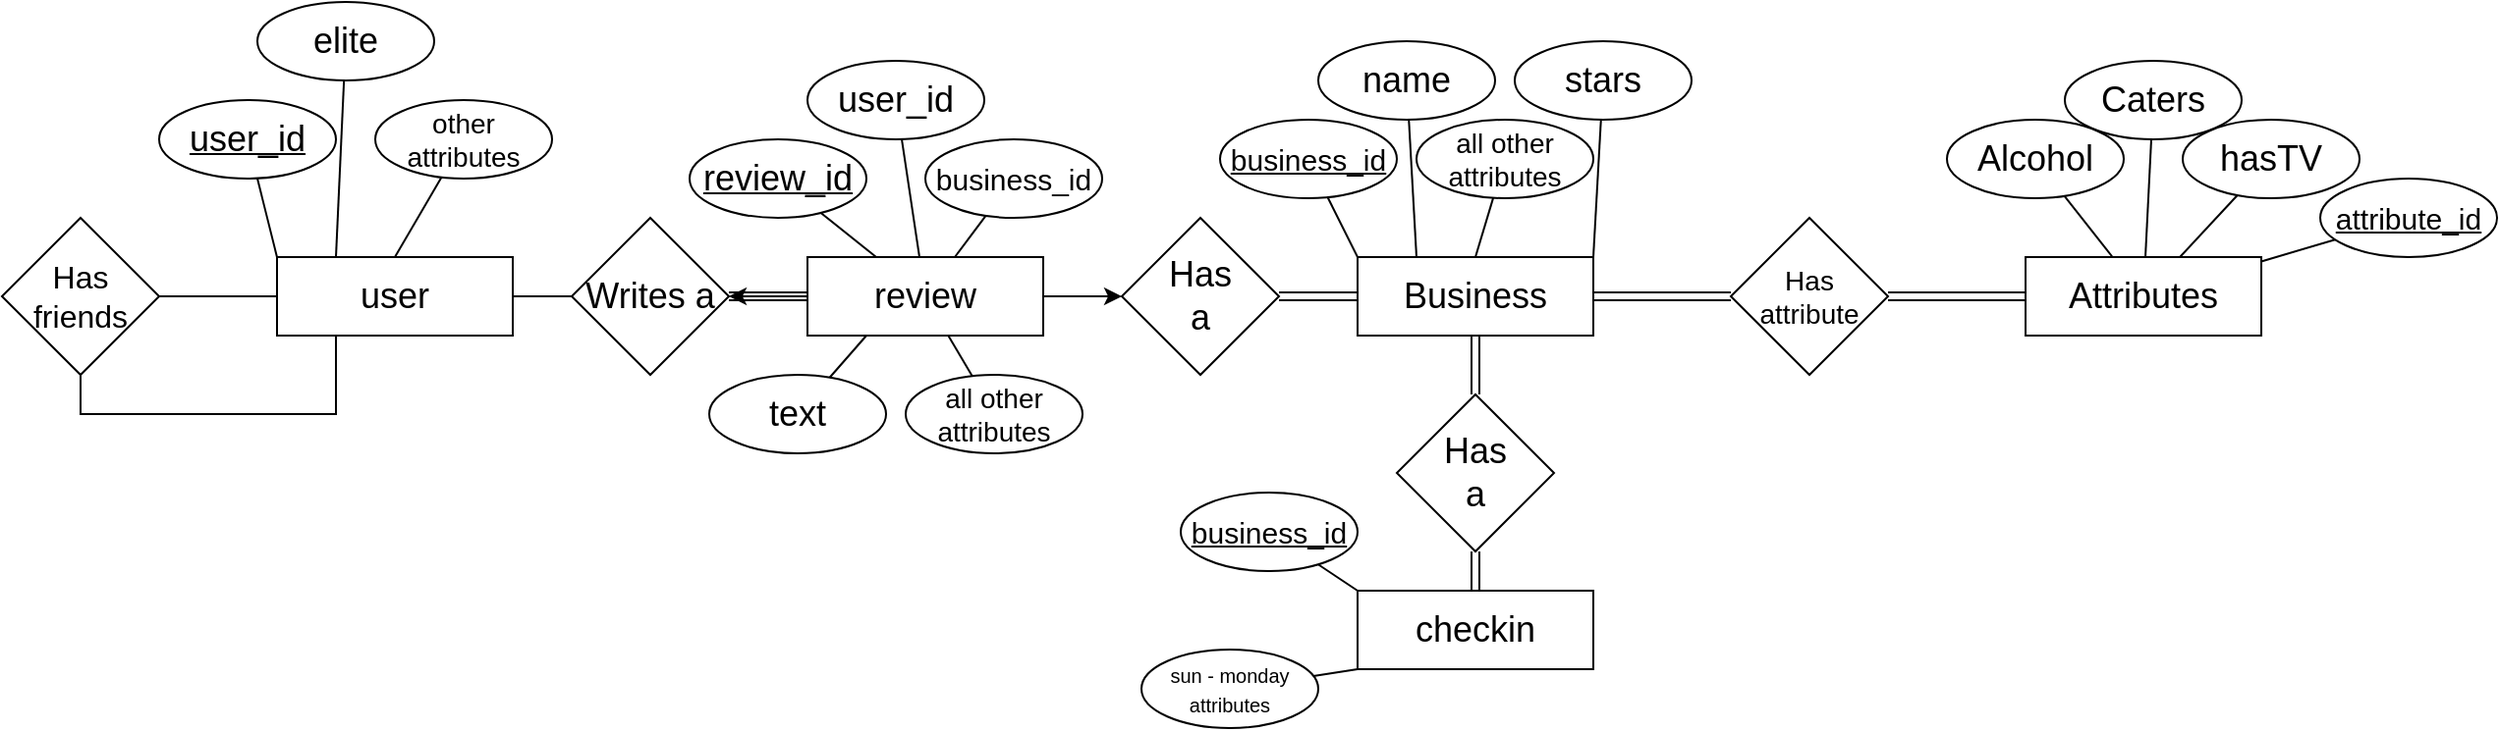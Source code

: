 <mxfile version="24.5.1" type="github">
  <diagram name="Page-1" id="tA-DCPR7xs3mkb7LWjER">
    <mxGraphModel dx="2284" dy="754" grid="1" gridSize="10" guides="1" tooltips="1" connect="1" arrows="1" fold="1" page="1" pageScale="1" pageWidth="850" pageHeight="1100" math="0" shadow="0">
      <root>
        <mxCell id="0" />
        <mxCell id="1" parent="0" />
        <mxCell id="1GO8dZoF6yERBsI8h4hM-31" style="edgeStyle=orthogonalEdgeStyle;rounded=0;orthogonalLoop=1;jettySize=auto;html=1;exitX=0.5;exitY=1;exitDx=0;exitDy=0;shape=link;" parent="1" source="1GO8dZoF6yERBsI8h4hM-2" target="1GO8dZoF6yERBsI8h4hM-30" edge="1">
          <mxGeometry relative="1" as="geometry" />
        </mxCell>
        <mxCell id="AokPKxqXHjxlIk5qfDZU-5" style="edgeStyle=orthogonalEdgeStyle;rounded=0;orthogonalLoop=1;jettySize=auto;html=1;exitX=0;exitY=0.5;exitDx=0;exitDy=0;entryX=1;entryY=0.5;entryDx=0;entryDy=0;shape=link;" parent="1" source="1GO8dZoF6yERBsI8h4hM-2" target="AokPKxqXHjxlIk5qfDZU-4" edge="1">
          <mxGeometry relative="1" as="geometry" />
        </mxCell>
        <mxCell id="AokPKxqXHjxlIk5qfDZU-29" style="edgeStyle=orthogonalEdgeStyle;rounded=0;orthogonalLoop=1;jettySize=auto;html=1;exitX=1;exitY=0.5;exitDx=0;exitDy=0;entryX=0;entryY=0.5;entryDx=0;entryDy=0;endArrow=none;endFill=0;shape=link;" parent="1" source="1GO8dZoF6yERBsI8h4hM-2" target="AokPKxqXHjxlIk5qfDZU-28" edge="1">
          <mxGeometry relative="1" as="geometry" />
        </mxCell>
        <mxCell id="1GO8dZoF6yERBsI8h4hM-2" value="&lt;font style=&quot;font-size: 18px;&quot;&gt;Business&lt;/font&gt;" style="rounded=0;whiteSpace=wrap;html=1;" parent="1" vertex="1">
          <mxGeometry x="40" y="360" width="120" height="40" as="geometry" />
        </mxCell>
        <mxCell id="1GO8dZoF6yERBsI8h4hM-10" value="&lt;font size=&quot;1&quot;&gt;&lt;u style=&quot;font-size: 15px;&quot;&gt;business_id&lt;/u&gt;&lt;/font&gt;" style="ellipse;whiteSpace=wrap;html=1;" parent="1" vertex="1">
          <mxGeometry x="-30" y="290" width="90" height="40" as="geometry" />
        </mxCell>
        <mxCell id="1GO8dZoF6yERBsI8h4hM-12" value="" style="endArrow=none;html=1;rounded=0;exitX=0;exitY=0;exitDx=0;exitDy=0;" parent="1" source="1GO8dZoF6yERBsI8h4hM-2" target="1GO8dZoF6yERBsI8h4hM-10" edge="1">
          <mxGeometry width="50" height="50" relative="1" as="geometry">
            <mxPoint x="250" y="410" as="sourcePoint" />
            <mxPoint x="300" y="360" as="targetPoint" />
          </mxGeometry>
        </mxCell>
        <mxCell id="1GO8dZoF6yERBsI8h4hM-13" value="&lt;font style=&quot;font-size: 18px;&quot;&gt;name&lt;/font&gt;" style="ellipse;whiteSpace=wrap;html=1;" parent="1" vertex="1">
          <mxGeometry x="20" y="250" width="90" height="40" as="geometry" />
        </mxCell>
        <mxCell id="1GO8dZoF6yERBsI8h4hM-14" value="" style="endArrow=none;html=1;rounded=0;entryX=0.25;entryY=0;entryDx=0;entryDy=0;" parent="1" source="1GO8dZoF6yERBsI8h4hM-13" target="1GO8dZoF6yERBsI8h4hM-2" edge="1">
          <mxGeometry width="50" height="50" relative="1" as="geometry">
            <mxPoint x="250" y="410" as="sourcePoint" />
            <mxPoint x="300" y="360" as="targetPoint" />
          </mxGeometry>
        </mxCell>
        <mxCell id="1GO8dZoF6yERBsI8h4hM-25" value="&lt;font style=&quot;font-size: 14px;&quot;&gt;all other attributes&lt;br&gt;&lt;/font&gt;" style="ellipse;whiteSpace=wrap;html=1;" parent="1" vertex="1">
          <mxGeometry x="70" y="290" width="90" height="40" as="geometry" />
        </mxCell>
        <mxCell id="1GO8dZoF6yERBsI8h4hM-26" value="" style="endArrow=none;html=1;rounded=0;exitX=0.5;exitY=0;exitDx=0;exitDy=0;" parent="1" source="1GO8dZoF6yERBsI8h4hM-2" target="1GO8dZoF6yERBsI8h4hM-25" edge="1">
          <mxGeometry width="50" height="50" relative="1" as="geometry">
            <mxPoint x="250" y="410" as="sourcePoint" />
            <mxPoint x="300" y="360" as="targetPoint" />
          </mxGeometry>
        </mxCell>
        <mxCell id="1GO8dZoF6yERBsI8h4hM-27" value="&lt;font style=&quot;font-size: 18px;&quot;&gt;stars&lt;/font&gt;" style="ellipse;whiteSpace=wrap;html=1;" parent="1" vertex="1">
          <mxGeometry x="120" y="250" width="90" height="40" as="geometry" />
        </mxCell>
        <mxCell id="1GO8dZoF6yERBsI8h4hM-28" value="" style="endArrow=none;html=1;rounded=0;exitX=1;exitY=0;exitDx=0;exitDy=0;" parent="1" source="1GO8dZoF6yERBsI8h4hM-2" target="1GO8dZoF6yERBsI8h4hM-27" edge="1">
          <mxGeometry width="50" height="50" relative="1" as="geometry">
            <mxPoint x="250" y="410" as="sourcePoint" />
            <mxPoint x="300" y="360" as="targetPoint" />
          </mxGeometry>
        </mxCell>
        <mxCell id="1GO8dZoF6yERBsI8h4hM-32" style="edgeStyle=orthogonalEdgeStyle;rounded=0;orthogonalLoop=1;jettySize=auto;html=1;exitX=0.5;exitY=0;exitDx=0;exitDy=0;shape=link;" parent="1" source="1GO8dZoF6yERBsI8h4hM-29" target="1GO8dZoF6yERBsI8h4hM-30" edge="1">
          <mxGeometry relative="1" as="geometry" />
        </mxCell>
        <mxCell id="1GO8dZoF6yERBsI8h4hM-29" value="&lt;font style=&quot;font-size: 18px;&quot;&gt;checkin&lt;/font&gt;" style="rounded=0;whiteSpace=wrap;html=1;" parent="1" vertex="1">
          <mxGeometry x="40" y="530" width="120" height="40" as="geometry" />
        </mxCell>
        <mxCell id="1GO8dZoF6yERBsI8h4hM-30" value="&lt;div&gt;&lt;font style=&quot;font-size: 18px;&quot;&gt;Has&lt;/font&gt;&lt;/div&gt;&lt;div&gt;&lt;font style=&quot;font-size: 18px;&quot;&gt;a&lt;br&gt;&lt;/font&gt;&lt;/div&gt;" style="rhombus;whiteSpace=wrap;html=1;" parent="1" vertex="1">
          <mxGeometry x="60" y="430" width="80" height="80" as="geometry" />
        </mxCell>
        <mxCell id="1GO8dZoF6yERBsI8h4hM-33" value="&lt;font size=&quot;1&quot;&gt;&lt;u style=&quot;font-size: 15px;&quot;&gt;business_id&lt;/u&gt;&lt;/font&gt;" style="ellipse;whiteSpace=wrap;html=1;" parent="1" vertex="1">
          <mxGeometry x="-50" y="480" width="90" height="40" as="geometry" />
        </mxCell>
        <mxCell id="1GO8dZoF6yERBsI8h4hM-34" value="" style="endArrow=none;html=1;rounded=0;entryX=0;entryY=0;entryDx=0;entryDy=0;" parent="1" source="1GO8dZoF6yERBsI8h4hM-33" target="1GO8dZoF6yERBsI8h4hM-29" edge="1">
          <mxGeometry width="50" height="50" relative="1" as="geometry">
            <mxPoint x="250" y="410" as="sourcePoint" />
            <mxPoint x="300" y="360" as="targetPoint" />
          </mxGeometry>
        </mxCell>
        <mxCell id="AokPKxqXHjxlIk5qfDZU-15" style="edgeStyle=orthogonalEdgeStyle;rounded=0;orthogonalLoop=1;jettySize=auto;html=1;endArrow=none;endFill=0;" parent="1" source="1GO8dZoF6yERBsI8h4hM-35" target="AokPKxqXHjxlIk5qfDZU-14" edge="1">
          <mxGeometry relative="1" as="geometry" />
        </mxCell>
        <mxCell id="1GO8dZoF6yERBsI8h4hM-35" value="&lt;font style=&quot;font-size: 18px;&quot;&gt;user&lt;/font&gt;" style="rounded=0;whiteSpace=wrap;html=1;" parent="1" vertex="1">
          <mxGeometry x="-510" y="360" width="120" height="40" as="geometry" />
        </mxCell>
        <mxCell id="AokPKxqXHjxlIk5qfDZU-3" style="edgeStyle=orthogonalEdgeStyle;rounded=0;orthogonalLoop=1;jettySize=auto;html=1;exitX=0;exitY=0.5;exitDx=0;exitDy=0;entryX=1;entryY=0.5;entryDx=0;entryDy=0;endArrow=classic;endFill=1;startArrow=none;startFill=0;shape=link;" parent="1" source="1GO8dZoF6yERBsI8h4hM-36" target="AokPKxqXHjxlIk5qfDZU-1" edge="1">
          <mxGeometry relative="1" as="geometry" />
        </mxCell>
        <mxCell id="AokPKxqXHjxlIk5qfDZU-6" style="edgeStyle=orthogonalEdgeStyle;rounded=0;orthogonalLoop=1;jettySize=auto;html=1;exitX=1;exitY=0.5;exitDx=0;exitDy=0;entryX=0;entryY=0.5;entryDx=0;entryDy=0;endArrow=classic;endFill=1;" parent="1" source="1GO8dZoF6yERBsI8h4hM-36" target="AokPKxqXHjxlIk5qfDZU-4" edge="1">
          <mxGeometry relative="1" as="geometry" />
        </mxCell>
        <mxCell id="1GO8dZoF6yERBsI8h4hM-36" value="&lt;font style=&quot;font-size: 18px;&quot;&gt;review&lt;/font&gt;" style="rounded=0;whiteSpace=wrap;html=1;" parent="1" vertex="1">
          <mxGeometry x="-240" y="360" width="120" height="40" as="geometry" />
        </mxCell>
        <mxCell id="AokPKxqXHjxlIk5qfDZU-2" style="edgeStyle=orthogonalEdgeStyle;rounded=0;orthogonalLoop=1;jettySize=auto;html=1;exitX=0;exitY=0.5;exitDx=0;exitDy=0;endArrow=none;endFill=0;" parent="1" source="AokPKxqXHjxlIk5qfDZU-1" target="1GO8dZoF6yERBsI8h4hM-35" edge="1">
          <mxGeometry relative="1" as="geometry" />
        </mxCell>
        <mxCell id="AokPKxqXHjxlIk5qfDZU-1" value="&lt;div&gt;&lt;font style=&quot;font-size: 18px;&quot;&gt;Writes a&lt;br&gt;&lt;/font&gt;&lt;/div&gt;" style="rhombus;whiteSpace=wrap;html=1;" parent="1" vertex="1">
          <mxGeometry x="-360" y="340" width="80" height="80" as="geometry" />
        </mxCell>
        <mxCell id="AokPKxqXHjxlIk5qfDZU-4" value="&lt;div&gt;&lt;font style=&quot;font-size: 18px;&quot;&gt;Has&lt;/font&gt;&lt;/div&gt;&lt;div&gt;&lt;font style=&quot;font-size: 18px;&quot;&gt;a&lt;br&gt;&lt;/font&gt;&lt;/div&gt;" style="rhombus;whiteSpace=wrap;html=1;" parent="1" vertex="1">
          <mxGeometry x="-80" y="340" width="80" height="80" as="geometry" />
        </mxCell>
        <mxCell id="AokPKxqXHjxlIk5qfDZU-7" value="&lt;u&gt;&lt;font style=&quot;font-size: 18px;&quot;&gt;user_id&lt;/font&gt;&lt;/u&gt;" style="ellipse;whiteSpace=wrap;html=1;" parent="1" vertex="1">
          <mxGeometry x="-570" y="280" width="90" height="40" as="geometry" />
        </mxCell>
        <mxCell id="AokPKxqXHjxlIk5qfDZU-9" value="" style="endArrow=none;html=1;rounded=0;exitX=0;exitY=0;exitDx=0;exitDy=0;" parent="1" source="1GO8dZoF6yERBsI8h4hM-35" target="AokPKxqXHjxlIk5qfDZU-7" edge="1">
          <mxGeometry width="50" height="50" relative="1" as="geometry">
            <mxPoint x="90" y="530" as="sourcePoint" />
            <mxPoint x="140" y="480" as="targetPoint" />
          </mxGeometry>
        </mxCell>
        <mxCell id="AokPKxqXHjxlIk5qfDZU-10" value="&lt;font style=&quot;font-size: 18px;&quot;&gt;elite&lt;/font&gt;" style="ellipse;whiteSpace=wrap;html=1;" parent="1" vertex="1">
          <mxGeometry x="-520" y="230" width="90" height="40" as="geometry" />
        </mxCell>
        <mxCell id="AokPKxqXHjxlIk5qfDZU-11" value="" style="endArrow=none;html=1;rounded=0;exitX=0.25;exitY=0;exitDx=0;exitDy=0;" parent="1" source="1GO8dZoF6yERBsI8h4hM-35" target="AokPKxqXHjxlIk5qfDZU-10" edge="1">
          <mxGeometry width="50" height="50" relative="1" as="geometry">
            <mxPoint x="-570" y="530" as="sourcePoint" />
            <mxPoint x="-520" y="480" as="targetPoint" />
          </mxGeometry>
        </mxCell>
        <mxCell id="AokPKxqXHjxlIk5qfDZU-12" value="&lt;font style=&quot;font-size: 14px;&quot;&gt;other attributes&lt;br&gt;&lt;/font&gt;" style="ellipse;whiteSpace=wrap;html=1;" parent="1" vertex="1">
          <mxGeometry x="-460" y="280" width="90" height="40" as="geometry" />
        </mxCell>
        <mxCell id="AokPKxqXHjxlIk5qfDZU-13" value="" style="endArrow=none;html=1;rounded=0;exitX=0.5;exitY=0;exitDx=0;exitDy=0;" parent="1" source="1GO8dZoF6yERBsI8h4hM-35" target="AokPKxqXHjxlIk5qfDZU-12" edge="1">
          <mxGeometry width="50" height="50" relative="1" as="geometry">
            <mxPoint x="-570" y="530" as="sourcePoint" />
            <mxPoint x="-520" y="480" as="targetPoint" />
          </mxGeometry>
        </mxCell>
        <mxCell id="AokPKxqXHjxlIk5qfDZU-16" style="edgeStyle=orthogonalEdgeStyle;rounded=0;orthogonalLoop=1;jettySize=auto;html=1;exitX=0.5;exitY=1;exitDx=0;exitDy=0;entryX=0.25;entryY=1;entryDx=0;entryDy=0;endArrow=none;endFill=0;" parent="1" source="AokPKxqXHjxlIk5qfDZU-14" target="1GO8dZoF6yERBsI8h4hM-35" edge="1">
          <mxGeometry relative="1" as="geometry" />
        </mxCell>
        <mxCell id="AokPKxqXHjxlIk5qfDZU-14" value="&lt;font style=&quot;font-size: 16px;&quot;&gt;Has friends&lt;/font&gt;" style="rhombus;whiteSpace=wrap;html=1;" parent="1" vertex="1">
          <mxGeometry x="-650" y="340" width="80" height="80" as="geometry" />
        </mxCell>
        <mxCell id="AokPKxqXHjxlIk5qfDZU-17" value="&lt;u&gt;&lt;font style=&quot;font-size: 18px;&quot;&gt;review_id&lt;/font&gt;&lt;/u&gt;" style="ellipse;whiteSpace=wrap;html=1;" parent="1" vertex="1">
          <mxGeometry x="-300" y="300" width="90" height="40" as="geometry" />
        </mxCell>
        <mxCell id="AokPKxqXHjxlIk5qfDZU-18" value="" style="endArrow=none;html=1;rounded=0;" parent="1" source="1GO8dZoF6yERBsI8h4hM-36" target="AokPKxqXHjxlIk5qfDZU-17" edge="1">
          <mxGeometry width="50" height="50" relative="1" as="geometry">
            <mxPoint y="530" as="sourcePoint" />
            <mxPoint x="50" y="480" as="targetPoint" />
          </mxGeometry>
        </mxCell>
        <mxCell id="AokPKxqXHjxlIk5qfDZU-19" value="&lt;font style=&quot;font-size: 18px;&quot;&gt;user_id&lt;/font&gt;" style="ellipse;whiteSpace=wrap;html=1;" parent="1" vertex="1">
          <mxGeometry x="-240" y="260" width="90" height="40" as="geometry" />
        </mxCell>
        <mxCell id="AokPKxqXHjxlIk5qfDZU-20" value="" style="endArrow=none;html=1;rounded=0;" parent="1" source="1GO8dZoF6yERBsI8h4hM-36" target="AokPKxqXHjxlIk5qfDZU-19" edge="1">
          <mxGeometry width="50" height="50" relative="1" as="geometry">
            <mxPoint y="530" as="sourcePoint" />
            <mxPoint x="50" y="480" as="targetPoint" />
          </mxGeometry>
        </mxCell>
        <mxCell id="AokPKxqXHjxlIk5qfDZU-21" value="&lt;font size=&quot;1&quot;&gt;&lt;span style=&quot;font-size: 15px;&quot;&gt;business_id&lt;/span&gt;&lt;/font&gt;" style="ellipse;whiteSpace=wrap;html=1;" parent="1" vertex="1">
          <mxGeometry x="-180" y="300" width="90" height="40" as="geometry" />
        </mxCell>
        <mxCell id="AokPKxqXHjxlIk5qfDZU-22" value="" style="endArrow=none;html=1;rounded=0;" parent="1" source="1GO8dZoF6yERBsI8h4hM-36" target="AokPKxqXHjxlIk5qfDZU-21" edge="1">
          <mxGeometry width="50" height="50" relative="1" as="geometry">
            <mxPoint y="530" as="sourcePoint" />
            <mxPoint x="50" y="480" as="targetPoint" />
          </mxGeometry>
        </mxCell>
        <mxCell id="AokPKxqXHjxlIk5qfDZU-23" value="&lt;font style=&quot;font-size: 18px;&quot;&gt;text&lt;/font&gt;" style="ellipse;whiteSpace=wrap;html=1;" parent="1" vertex="1">
          <mxGeometry x="-290" y="420" width="90" height="40" as="geometry" />
        </mxCell>
        <mxCell id="AokPKxqXHjxlIk5qfDZU-25" value="" style="endArrow=none;html=1;rounded=0;entryX=0.25;entryY=1;entryDx=0;entryDy=0;" parent="1" source="AokPKxqXHjxlIk5qfDZU-23" target="1GO8dZoF6yERBsI8h4hM-36" edge="1">
          <mxGeometry width="50" height="50" relative="1" as="geometry">
            <mxPoint x="-50" y="530" as="sourcePoint" />
            <mxPoint x="-180" y="420" as="targetPoint" />
          </mxGeometry>
        </mxCell>
        <mxCell id="AokPKxqXHjxlIk5qfDZU-26" value="&lt;font style=&quot;font-size: 14px;&quot;&gt;all other attributes&lt;br&gt;&lt;/font&gt;" style="ellipse;whiteSpace=wrap;html=1;" parent="1" vertex="1">
          <mxGeometry x="-190" y="420" width="90" height="40" as="geometry" />
        </mxCell>
        <mxCell id="AokPKxqXHjxlIk5qfDZU-27" value="" style="endArrow=none;html=1;rounded=0;" parent="1" source="AokPKxqXHjxlIk5qfDZU-26" target="1GO8dZoF6yERBsI8h4hM-36" edge="1">
          <mxGeometry width="50" height="50" relative="1" as="geometry">
            <mxPoint x="-50" y="530" as="sourcePoint" />
            <mxPoint y="480" as="targetPoint" />
          </mxGeometry>
        </mxCell>
        <mxCell id="AokPKxqXHjxlIk5qfDZU-28" value="&lt;div style=&quot;font-size: 14px;&quot;&gt;&lt;font style=&quot;font-size: 14px;&quot;&gt;Has&lt;/font&gt;&lt;/div&gt;&lt;div style=&quot;font-size: 14px;&quot;&gt;&lt;font style=&quot;font-size: 14px;&quot;&gt;attribute&lt;font style=&quot;font-size: 14px;&quot;&gt;&lt;br&gt;&lt;/font&gt;&lt;/font&gt;&lt;/div&gt;" style="rhombus;whiteSpace=wrap;html=1;" parent="1" vertex="1">
          <mxGeometry x="230" y="340" width="80" height="80" as="geometry" />
        </mxCell>
        <mxCell id="AokPKxqXHjxlIk5qfDZU-32" style="edgeStyle=orthogonalEdgeStyle;rounded=0;orthogonalLoop=1;jettySize=auto;html=1;exitX=0;exitY=0.5;exitDx=0;exitDy=0;entryX=1;entryY=0.5;entryDx=0;entryDy=0;endArrow=none;endFill=0;shape=link;" parent="1" source="AokPKxqXHjxlIk5qfDZU-30" target="AokPKxqXHjxlIk5qfDZU-28" edge="1">
          <mxGeometry relative="1" as="geometry" />
        </mxCell>
        <mxCell id="AokPKxqXHjxlIk5qfDZU-30" value="&lt;font style=&quot;font-size: 18px;&quot;&gt;Attributes&lt;/font&gt;" style="rounded=0;whiteSpace=wrap;html=1;" parent="1" vertex="1">
          <mxGeometry x="380" y="360" width="120" height="40" as="geometry" />
        </mxCell>
        <mxCell id="AokPKxqXHjxlIk5qfDZU-33" value="&lt;font style=&quot;font-size: 18px;&quot;&gt;Caters&lt;/font&gt;" style="ellipse;whiteSpace=wrap;html=1;" parent="1" vertex="1">
          <mxGeometry x="400" y="260" width="90" height="40" as="geometry" />
        </mxCell>
        <mxCell id="AokPKxqXHjxlIk5qfDZU-34" value="&lt;font style=&quot;font-size: 18px;&quot;&gt;Alcohol&lt;/font&gt;" style="ellipse;whiteSpace=wrap;html=1;" parent="1" vertex="1">
          <mxGeometry x="340" y="290" width="90" height="40" as="geometry" />
        </mxCell>
        <mxCell id="AokPKxqXHjxlIk5qfDZU-35" value="&lt;div&gt;&lt;font style=&quot;font-size: 18px;&quot;&gt;hasTV&lt;/font&gt;&lt;/div&gt;" style="ellipse;whiteSpace=wrap;html=1;" parent="1" vertex="1">
          <mxGeometry x="460" y="290" width="90" height="40" as="geometry" />
        </mxCell>
        <mxCell id="AokPKxqXHjxlIk5qfDZU-36" value="" style="endArrow=none;html=1;rounded=0;" parent="1" source="AokPKxqXHjxlIk5qfDZU-30" target="AokPKxqXHjxlIk5qfDZU-35" edge="1">
          <mxGeometry width="50" height="50" relative="1" as="geometry">
            <mxPoint x="260" y="530" as="sourcePoint" />
            <mxPoint x="310" y="480" as="targetPoint" />
          </mxGeometry>
        </mxCell>
        <mxCell id="AokPKxqXHjxlIk5qfDZU-37" value="" style="endArrow=none;html=1;rounded=0;" parent="1" source="AokPKxqXHjxlIk5qfDZU-30" target="AokPKxqXHjxlIk5qfDZU-33" edge="1">
          <mxGeometry width="50" height="50" relative="1" as="geometry">
            <mxPoint x="260" y="530" as="sourcePoint" />
            <mxPoint x="310" y="480" as="targetPoint" />
          </mxGeometry>
        </mxCell>
        <mxCell id="AokPKxqXHjxlIk5qfDZU-38" value="" style="endArrow=none;html=1;rounded=0;" parent="1" source="AokPKxqXHjxlIk5qfDZU-30" target="AokPKxqXHjxlIk5qfDZU-34" edge="1">
          <mxGeometry width="50" height="50" relative="1" as="geometry">
            <mxPoint x="260" y="530" as="sourcePoint" />
            <mxPoint x="310" y="480" as="targetPoint" />
          </mxGeometry>
        </mxCell>
        <mxCell id="AokPKxqXHjxlIk5qfDZU-39" value="&lt;font size=&quot;1&quot;&gt;&lt;u style=&quot;font-size: 15px;&quot;&gt;attribute_id&lt;/u&gt;&lt;/font&gt;" style="ellipse;whiteSpace=wrap;html=1;" parent="1" vertex="1">
          <mxGeometry x="530" y="320" width="90" height="40" as="geometry" />
        </mxCell>
        <mxCell id="AokPKxqXHjxlIk5qfDZU-40" value="" style="endArrow=none;html=1;rounded=0;" parent="1" source="AokPKxqXHjxlIk5qfDZU-30" target="AokPKxqXHjxlIk5qfDZU-39" edge="1">
          <mxGeometry width="50" height="50" relative="1" as="geometry">
            <mxPoint x="260" y="530" as="sourcePoint" />
            <mxPoint x="310" y="480" as="targetPoint" />
          </mxGeometry>
        </mxCell>
        <mxCell id="AokPKxqXHjxlIk5qfDZU-41" value="" style="endArrow=classic;html=1;rounded=0;entryX=1;entryY=0.5;entryDx=0;entryDy=0;exitX=0;exitY=0.5;exitDx=0;exitDy=0;" parent="1" source="1GO8dZoF6yERBsI8h4hM-36" target="AokPKxqXHjxlIk5qfDZU-1" edge="1">
          <mxGeometry width="50" height="50" relative="1" as="geometry">
            <mxPoint x="-230" y="530" as="sourcePoint" />
            <mxPoint x="-180" y="480" as="targetPoint" />
          </mxGeometry>
        </mxCell>
        <mxCell id="AokPKxqXHjxlIk5qfDZU-42" value="&lt;div&gt;&lt;font size=&quot;1&quot;&gt;sun - monday&lt;/font&gt;&lt;/div&gt;&lt;div&gt;&lt;font size=&quot;1&quot;&gt;attributes&lt;br&gt;&lt;/font&gt;&lt;/div&gt;" style="ellipse;whiteSpace=wrap;html=1;" parent="1" vertex="1">
          <mxGeometry x="-70" y="560" width="90" height="40" as="geometry" />
        </mxCell>
        <mxCell id="wMn9Wefsu_teZ65Qsq5Z-1" value="" style="endArrow=none;html=1;rounded=0;entryX=0;entryY=1;entryDx=0;entryDy=0;" edge="1" parent="1" source="AokPKxqXHjxlIk5qfDZU-42" target="1GO8dZoF6yERBsI8h4hM-29">
          <mxGeometry width="50" height="50" relative="1" as="geometry">
            <mxPoint x="-50" y="410" as="sourcePoint" />
            <mxPoint y="360" as="targetPoint" />
          </mxGeometry>
        </mxCell>
      </root>
    </mxGraphModel>
  </diagram>
</mxfile>
